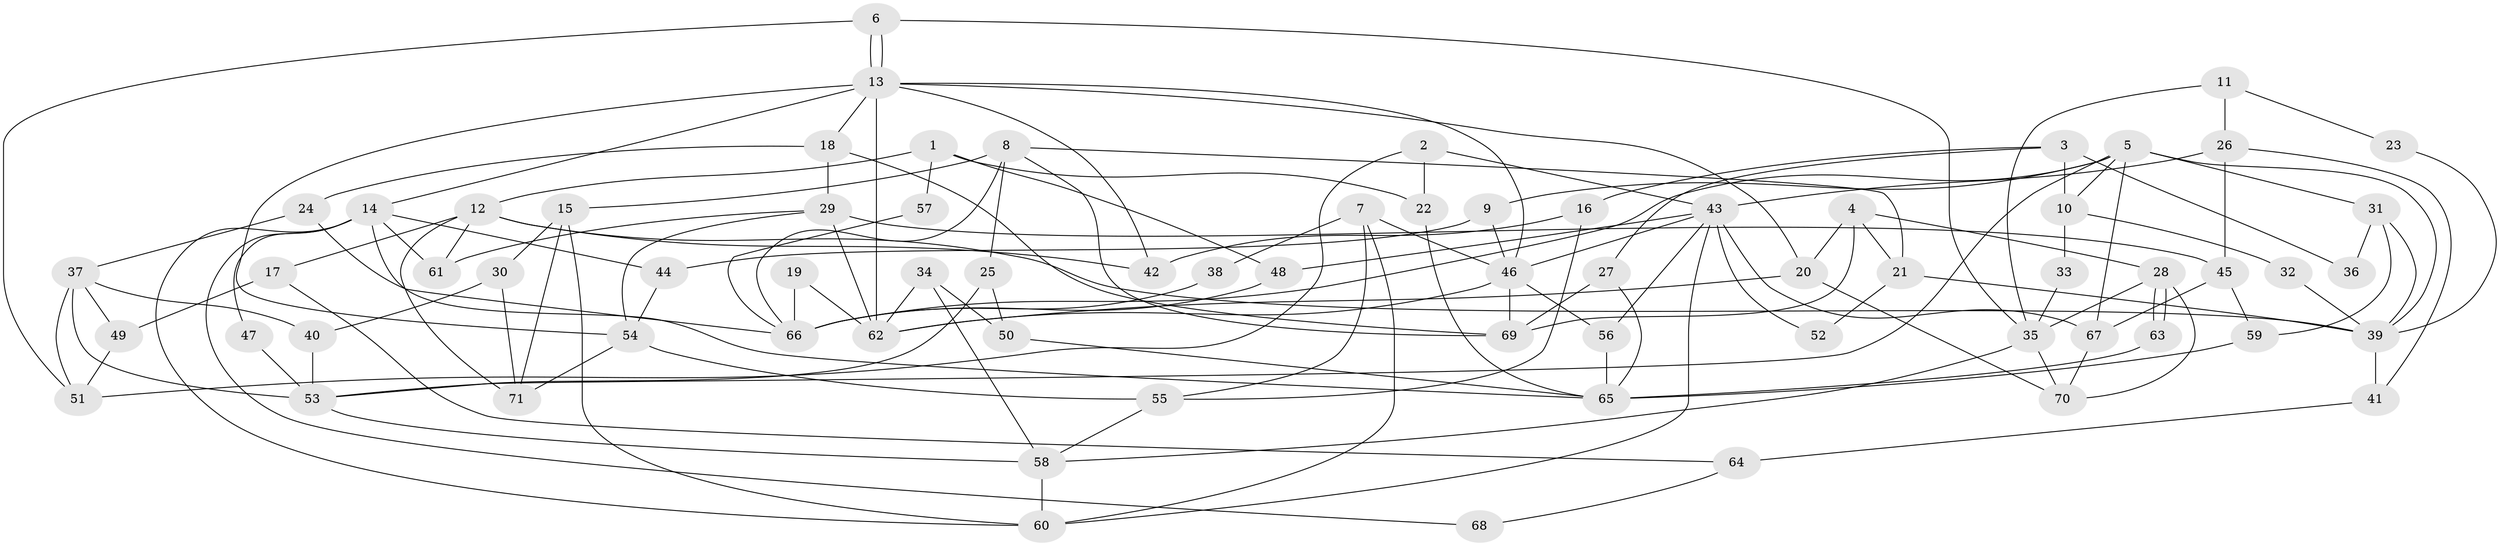// Generated by graph-tools (version 1.1) at 2025/49/03/09/25 04:49:38]
// undirected, 71 vertices, 142 edges
graph export_dot {
graph [start="1"]
  node [color=gray90,style=filled];
  1;
  2;
  3;
  4;
  5;
  6;
  7;
  8;
  9;
  10;
  11;
  12;
  13;
  14;
  15;
  16;
  17;
  18;
  19;
  20;
  21;
  22;
  23;
  24;
  25;
  26;
  27;
  28;
  29;
  30;
  31;
  32;
  33;
  34;
  35;
  36;
  37;
  38;
  39;
  40;
  41;
  42;
  43;
  44;
  45;
  46;
  47;
  48;
  49;
  50;
  51;
  52;
  53;
  54;
  55;
  56;
  57;
  58;
  59;
  60;
  61;
  62;
  63;
  64;
  65;
  66;
  67;
  68;
  69;
  70;
  71;
  1 -- 12;
  1 -- 48;
  1 -- 22;
  1 -- 57;
  2 -- 51;
  2 -- 43;
  2 -- 22;
  3 -- 27;
  3 -- 16;
  3 -- 10;
  3 -- 36;
  4 -- 28;
  4 -- 21;
  4 -- 20;
  4 -- 69;
  5 -- 53;
  5 -- 9;
  5 -- 10;
  5 -- 31;
  5 -- 39;
  5 -- 66;
  5 -- 67;
  6 -- 13;
  6 -- 13;
  6 -- 35;
  6 -- 51;
  7 -- 60;
  7 -- 46;
  7 -- 38;
  7 -- 55;
  8 -- 15;
  8 -- 69;
  8 -- 21;
  8 -- 25;
  8 -- 66;
  9 -- 44;
  9 -- 46;
  10 -- 32;
  10 -- 33;
  11 -- 35;
  11 -- 26;
  11 -- 23;
  12 -- 61;
  12 -- 39;
  12 -- 17;
  12 -- 42;
  12 -- 71;
  13 -- 20;
  13 -- 14;
  13 -- 18;
  13 -- 42;
  13 -- 46;
  13 -- 54;
  13 -- 62;
  14 -- 65;
  14 -- 44;
  14 -- 47;
  14 -- 60;
  14 -- 61;
  14 -- 68;
  15 -- 60;
  15 -- 71;
  15 -- 30;
  16 -- 55;
  16 -- 42;
  17 -- 49;
  17 -- 64;
  18 -- 69;
  18 -- 24;
  18 -- 29;
  19 -- 62;
  19 -- 66;
  20 -- 62;
  20 -- 70;
  21 -- 39;
  21 -- 52;
  22 -- 65;
  23 -- 39;
  24 -- 66;
  24 -- 37;
  25 -- 50;
  25 -- 53;
  26 -- 43;
  26 -- 45;
  26 -- 41;
  27 -- 69;
  27 -- 65;
  28 -- 35;
  28 -- 63;
  28 -- 63;
  28 -- 70;
  29 -- 54;
  29 -- 45;
  29 -- 61;
  29 -- 62;
  30 -- 71;
  30 -- 40;
  31 -- 59;
  31 -- 36;
  31 -- 39;
  32 -- 39;
  33 -- 35;
  34 -- 62;
  34 -- 58;
  34 -- 50;
  35 -- 58;
  35 -- 70;
  37 -- 40;
  37 -- 49;
  37 -- 51;
  37 -- 53;
  38 -- 66;
  39 -- 41;
  40 -- 53;
  41 -- 64;
  43 -- 46;
  43 -- 67;
  43 -- 48;
  43 -- 52;
  43 -- 56;
  43 -- 60;
  44 -- 54;
  45 -- 67;
  45 -- 59;
  46 -- 62;
  46 -- 56;
  46 -- 69;
  47 -- 53;
  48 -- 66;
  49 -- 51;
  50 -- 65;
  53 -- 58;
  54 -- 55;
  54 -- 71;
  55 -- 58;
  56 -- 65;
  57 -- 66;
  58 -- 60;
  59 -- 65;
  63 -- 65;
  64 -- 68;
  67 -- 70;
}
